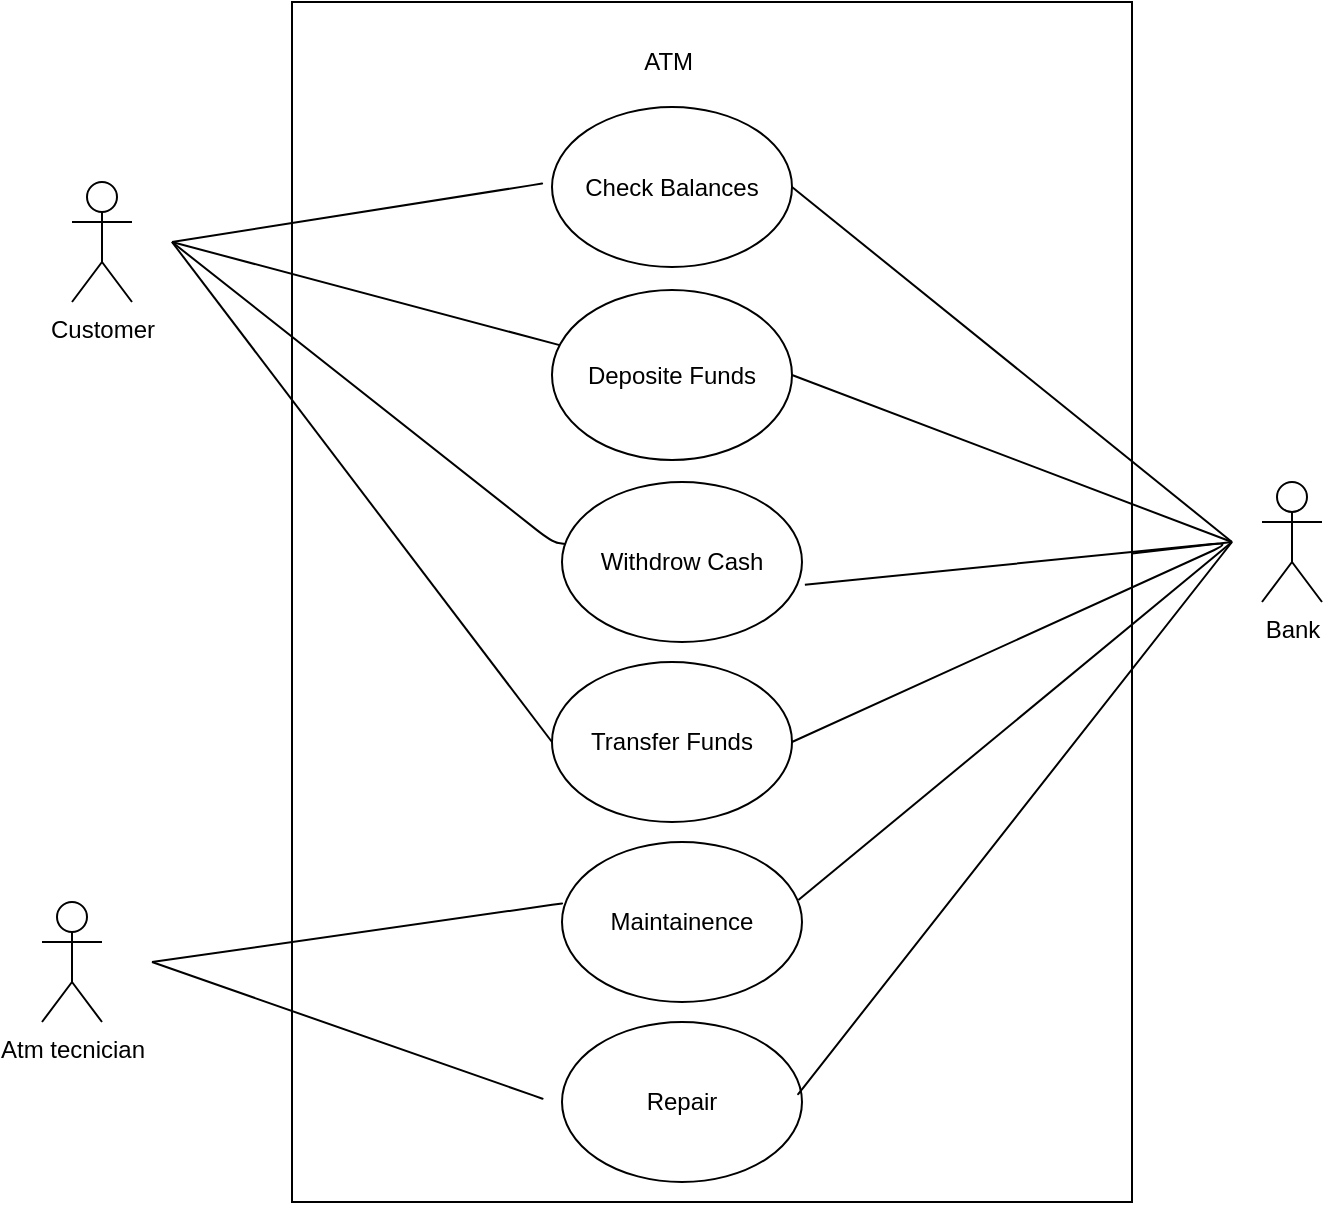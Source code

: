 <mxfile version="10.5.5" type="github"><diagram id="QEhKkQRXg0KPNmTjnREn" name="Page-1"><mxGraphModel dx="1010" dy="580" grid="1" gridSize="10" guides="1" tooltips="1" connect="1" arrows="1" fold="1" page="1" pageScale="1" pageWidth="850" pageHeight="1100" math="0" shadow="0"><root><mxCell id="0"/><mxCell id="1" parent="0"/><mxCell id="5hfwraf56SuSvenTed1N-2" value="" style="rounded=0;whiteSpace=wrap;html=1;" vertex="1" parent="1"><mxGeometry x="220" y="10" width="420" height="600" as="geometry"/></mxCell><mxCell id="5hfwraf56SuSvenTed1N-5" value="ATM&amp;nbsp;" style="text;html=1;strokeColor=none;fillColor=none;align=center;verticalAlign=middle;whiteSpace=wrap;rounded=0;" vertex="1" parent="1"><mxGeometry x="370" y="30" width="80" height="20" as="geometry"/></mxCell><mxCell id="5hfwraf56SuSvenTed1N-6" value="Customer" style="shape=umlActor;verticalLabelPosition=bottom;labelBackgroundColor=#ffffff;verticalAlign=top;html=1;outlineConnect=0;" vertex="1" parent="1"><mxGeometry x="110" y="100" width="30" height="60" as="geometry"/></mxCell><mxCell id="5hfwraf56SuSvenTed1N-7" value="Atm tecnician" style="shape=umlActor;verticalLabelPosition=bottom;labelBackgroundColor=#ffffff;verticalAlign=top;html=1;outlineConnect=0;" vertex="1" parent="1"><mxGeometry x="95" y="460" width="30" height="60" as="geometry"/></mxCell><mxCell id="5hfwraf56SuSvenTed1N-8" value="Bank" style="shape=umlActor;verticalLabelPosition=bottom;labelBackgroundColor=#ffffff;verticalAlign=top;html=1;outlineConnect=0;" vertex="1" parent="1"><mxGeometry x="705" y="250" width="30" height="60" as="geometry"/></mxCell><mxCell id="5hfwraf56SuSvenTed1N-9" value="Check Balances" style="ellipse;whiteSpace=wrap;html=1;" vertex="1" parent="1"><mxGeometry x="350" y="62.5" width="120" height="80" as="geometry"/></mxCell><mxCell id="5hfwraf56SuSvenTed1N-10" value="Deposite Funds" style="ellipse;whiteSpace=wrap;html=1;" vertex="1" parent="1"><mxGeometry x="350" y="154" width="120" height="85" as="geometry"/></mxCell><mxCell id="5hfwraf56SuSvenTed1N-11" value="Transfer Funds" style="ellipse;whiteSpace=wrap;html=1;" vertex="1" parent="1"><mxGeometry x="350" y="340" width="120" height="80" as="geometry"/></mxCell><mxCell id="5hfwraf56SuSvenTed1N-12" value="Withdrow Cash" style="ellipse;whiteSpace=wrap;html=1;" vertex="1" parent="1"><mxGeometry x="355" y="250" width="120" height="80" as="geometry"/></mxCell><mxCell id="5hfwraf56SuSvenTed1N-13" value="Maintainence" style="ellipse;whiteSpace=wrap;html=1;" vertex="1" parent="1"><mxGeometry x="355" y="430" width="120" height="80" as="geometry"/></mxCell><mxCell id="5hfwraf56SuSvenTed1N-14" value="Repair" style="ellipse;whiteSpace=wrap;html=1;" vertex="1" parent="1"><mxGeometry x="355" y="520" width="120" height="80" as="geometry"/></mxCell><mxCell id="5hfwraf56SuSvenTed1N-15" style="edgeStyle=orthogonalEdgeStyle;rounded=0;orthogonalLoop=1;jettySize=auto;html=1;exitX=0.5;exitY=1;exitDx=0;exitDy=0;" edge="1" parent="1" source="5hfwraf56SuSvenTed1N-2" target="5hfwraf56SuSvenTed1N-2"><mxGeometry relative="1" as="geometry"/></mxCell><mxCell id="5hfwraf56SuSvenTed1N-16" value="" style="endArrow=none;html=1;" edge="1" parent="1"><mxGeometry width="50" height="50" relative="1" as="geometry"><mxPoint x="160" y="130" as="sourcePoint"/><mxPoint x="160" y="130" as="targetPoint"/><Array as="points"><mxPoint x="350" y="100"/></Array></mxGeometry></mxCell><mxCell id="5hfwraf56SuSvenTed1N-17" value="" style="endArrow=none;html=1;" edge="1" parent="1" target="5hfwraf56SuSvenTed1N-10"><mxGeometry width="50" height="50" relative="1" as="geometry"><mxPoint x="160" y="130" as="sourcePoint"/><mxPoint x="210" y="130" as="targetPoint"/></mxGeometry></mxCell><mxCell id="5hfwraf56SuSvenTed1N-18" value="" style="endArrow=none;html=1;" edge="1" parent="1" target="5hfwraf56SuSvenTed1N-12"><mxGeometry width="50" height="50" relative="1" as="geometry"><mxPoint x="160" y="130" as="sourcePoint"/><mxPoint x="210" y="130" as="targetPoint"/><Array as="points"><mxPoint x="350" y="280"/></Array></mxGeometry></mxCell><mxCell id="5hfwraf56SuSvenTed1N-19" value="" style="endArrow=none;html=1;entryX=0;entryY=0.5;entryDx=0;entryDy=0;" edge="1" parent="1" target="5hfwraf56SuSvenTed1N-11"><mxGeometry width="50" height="50" relative="1" as="geometry"><mxPoint x="160" y="130" as="sourcePoint"/><mxPoint x="200" y="160" as="targetPoint"/></mxGeometry></mxCell><mxCell id="5hfwraf56SuSvenTed1N-20" value="" style="endArrow=none;html=1;" edge="1" parent="1"><mxGeometry width="50" height="50" relative="1" as="geometry"><mxPoint x="150" y="490" as="sourcePoint"/><mxPoint x="150" y="490" as="targetPoint"/><Array as="points"><mxPoint x="360" y="460"/></Array></mxGeometry></mxCell><mxCell id="5hfwraf56SuSvenTed1N-21" value="" style="endArrow=none;html=1;" edge="1" parent="1"><mxGeometry width="50" height="50" relative="1" as="geometry"><mxPoint x="150" y="490" as="sourcePoint"/><mxPoint x="150" y="490" as="targetPoint"/><Array as="points"><mxPoint x="350" y="560"/></Array></mxGeometry></mxCell><mxCell id="5hfwraf56SuSvenTed1N-22" value="" style="endArrow=none;html=1;entryX=1;entryY=0.5;entryDx=0;entryDy=0;" edge="1" parent="1" target="5hfwraf56SuSvenTed1N-10"><mxGeometry width="50" height="50" relative="1" as="geometry"><mxPoint x="690" y="280" as="sourcePoint"/><mxPoint x="770" y="350" as="targetPoint"/></mxGeometry></mxCell><mxCell id="5hfwraf56SuSvenTed1N-23" value="" style="endArrow=none;html=1;entryX=1.012;entryY=0.642;entryDx=0;entryDy=0;entryPerimeter=0;exitX=1;exitY=0.5;exitDx=0;exitDy=0;" edge="1" parent="1" source="5hfwraf56SuSvenTed1N-11" target="5hfwraf56SuSvenTed1N-12"><mxGeometry width="50" height="50" relative="1" as="geometry"><mxPoint x="695" y="500" as="sourcePoint"/><mxPoint x="745" y="450" as="targetPoint"/><Array as="points"><mxPoint x="690" y="280"/></Array></mxGeometry></mxCell><mxCell id="5hfwraf56SuSvenTed1N-24" value="" style="endArrow=none;html=1;exitX=1;exitY=0.5;exitDx=0;exitDy=0;" edge="1" parent="1" source="5hfwraf56SuSvenTed1N-9"><mxGeometry width="50" height="50" relative="1" as="geometry"><mxPoint x="620" y="260" as="sourcePoint"/><mxPoint x="690" y="280" as="targetPoint"/></mxGeometry></mxCell><mxCell id="5hfwraf56SuSvenTed1N-25" value="" style="endArrow=none;html=1;" edge="1" parent="1" source="5hfwraf56SuSvenTed1N-2"><mxGeometry width="50" height="50" relative="1" as="geometry"><mxPoint x="70" y="700" as="sourcePoint"/><mxPoint x="690" y="280" as="targetPoint"/></mxGeometry></mxCell><mxCell id="5hfwraf56SuSvenTed1N-26" value="" style="endArrow=none;html=1;" edge="1" parent="1"><mxGeometry width="50" height="50" relative="1" as="geometry"><mxPoint x="690" y="280" as="sourcePoint"/><mxPoint x="690" y="280" as="targetPoint"/><Array as="points"><mxPoint x="470" y="560"/></Array></mxGeometry></mxCell><mxCell id="5hfwraf56SuSvenTed1N-27" value="" style="endArrow=none;html=1;exitX=0.985;exitY=0.363;exitDx=0;exitDy=0;exitPerimeter=0;" edge="1" parent="1" source="5hfwraf56SuSvenTed1N-13"><mxGeometry width="50" height="50" relative="1" as="geometry"><mxPoint x="560" y="420" as="sourcePoint"/><mxPoint x="690" y="280" as="targetPoint"/></mxGeometry></mxCell></root></mxGraphModel></diagram></mxfile>